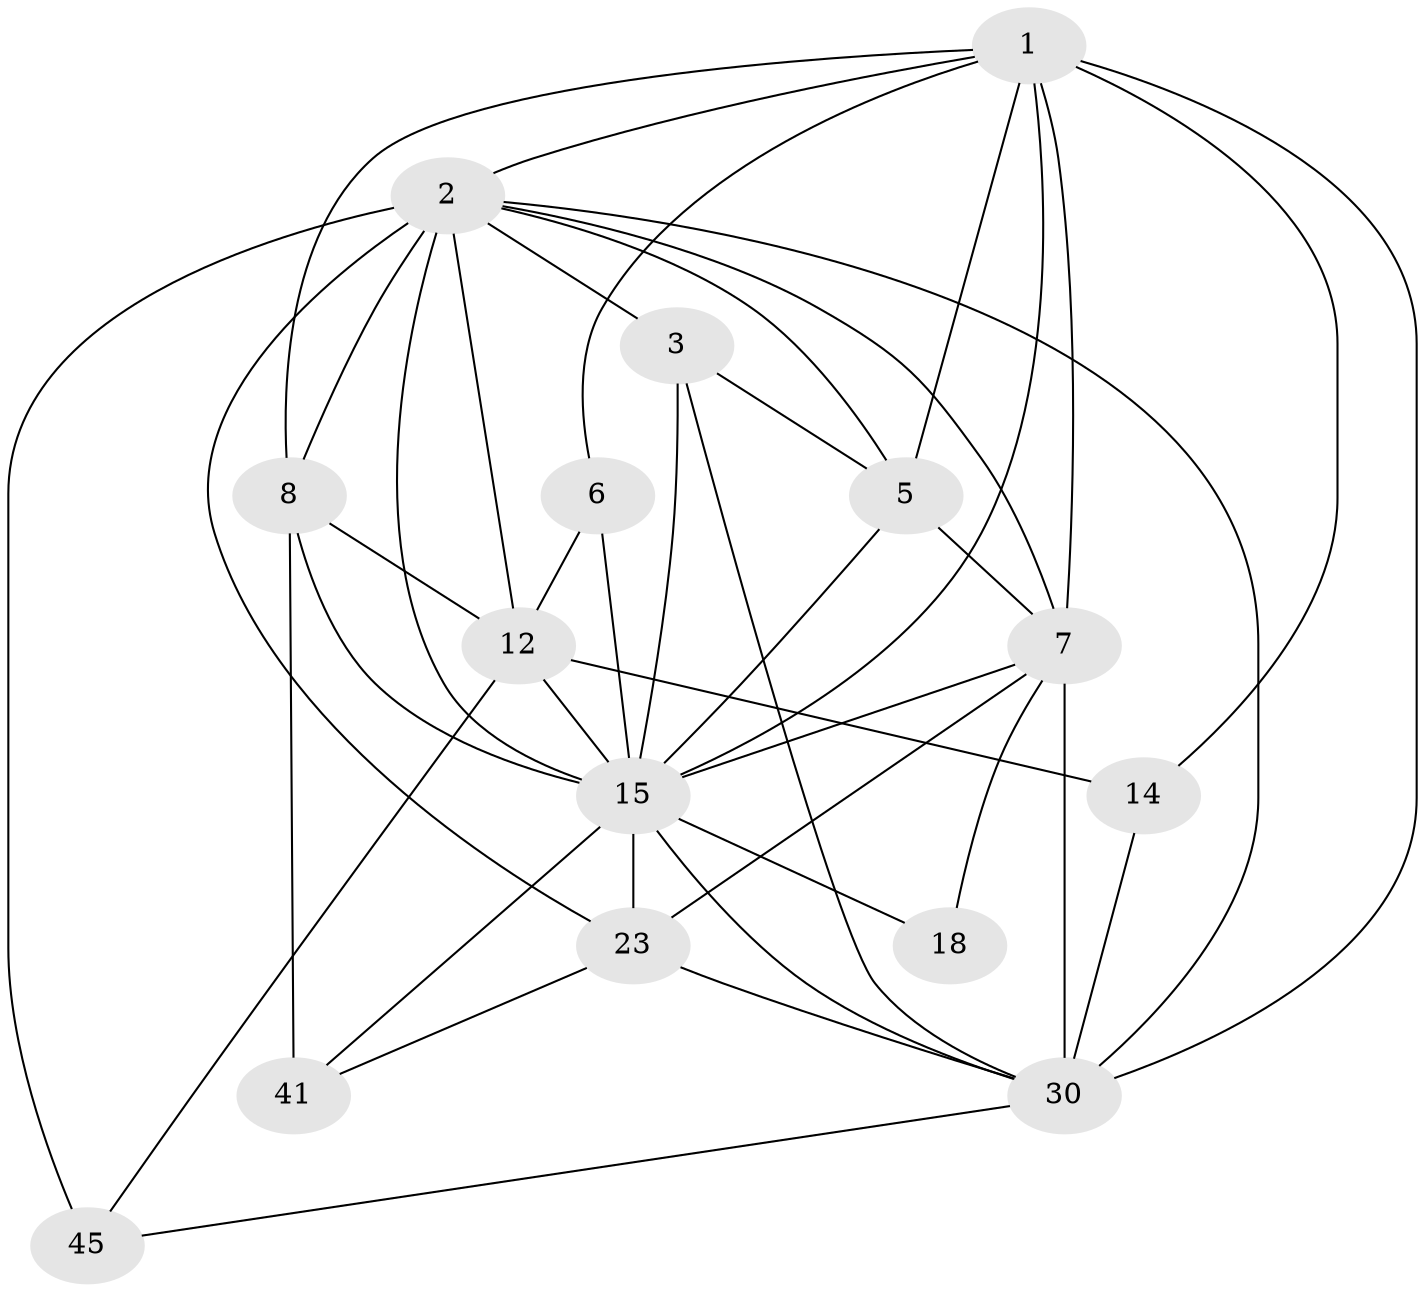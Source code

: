 // original degree distribution, {5: 0.27450980392156865, 4: 0.19607843137254902, 6: 0.058823529411764705, 2: 0.1568627450980392, 3: 0.2549019607843137, 7: 0.058823529411764705}
// Generated by graph-tools (version 1.1) at 2025/18/03/04/25 18:18:59]
// undirected, 15 vertices, 42 edges
graph export_dot {
graph [start="1"]
  node [color=gray90,style=filled];
  1 [super="+20+39"];
  2 [super="+9+4+49"];
  3 [super="+26+29"];
  5 [super="+11+28"];
  6 [super="+51"];
  7 [super="+25+27"];
  8 [super="+38+10+47"];
  12 [super="+13"];
  14 [super="+24"];
  15 [super="+16+17"];
  18;
  23 [super="+31+44"];
  30 [super="+32"];
  41;
  45;
  1 -- 7 [weight=2];
  1 -- 2 [weight=2];
  1 -- 5;
  1 -- 6;
  1 -- 14;
  1 -- 30 [weight=2];
  1 -- 15 [weight=2];
  1 -- 8;
  2 -- 15 [weight=3];
  2 -- 5;
  2 -- 8 [weight=2];
  2 -- 45;
  2 -- 23;
  2 -- 7 [weight=2];
  2 -- 3;
  2 -- 12;
  2 -- 30;
  3 -- 30;
  3 -- 15 [weight=2];
  3 -- 5;
  5 -- 7 [weight=2];
  5 -- 15;
  6 -- 12;
  6 -- 15 [weight=2];
  7 -- 18;
  7 -- 23;
  7 -- 30;
  7 -- 15;
  8 -- 41 [weight=2];
  8 -- 12 [weight=2];
  8 -- 15;
  12 -- 45;
  12 -- 14 [weight=4];
  12 -- 15 [weight=3];
  14 -- 30;
  15 -- 41;
  15 -- 23 [weight=2];
  15 -- 30;
  15 -- 18;
  23 -- 41;
  23 -- 30;
  30 -- 45;
}
